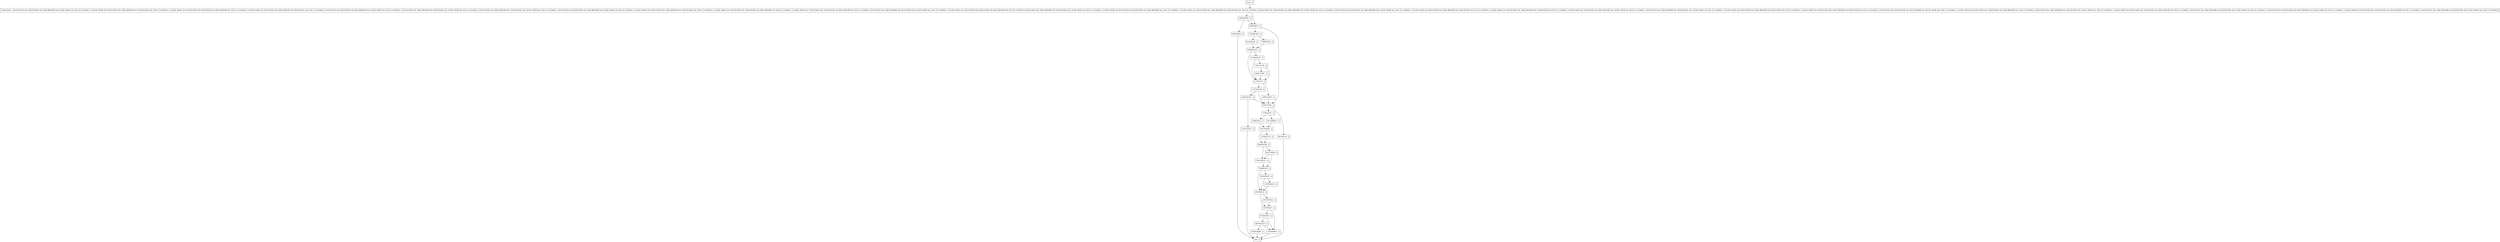 digraph insertEntry1 {
node [shape=record];
1682248438 [label="1682248438 - []"];
2068110607 [label="2068110607 - []"];
234919206 [label="234919206 - []"];
773653476 [label="773653476 - []"];
1282224321 [label="1282224321 - []"];
273281395 [label="273281395 - []"];
621662522 [label="621662522 - []"];
217487371 [label="217487371 - []"];
276788416 [label="276788416 - []"];
904259788 [label="904259788 - []"];
1887044518 [label="1887044518 - []"];
138683162 [label="138683162 - []"];
2020850325 [label="2020850325 - []"];
1137325228 [label="1137325228 - []"];
1978954815 [label="1978954815 - []"];
1140764417 [label="1140764417 - []"];
2073388821 [label="2073388821 - []"];
1016723312 [label="1016723312 - []"];
1642652391 [label="1642652391 - []"];
1194925230 [label="1194925230 - []"];
892449183 [label="892449183 - []"];
1363015698 [label="1363015698 - []"];
1762901068 [label="1762901068 - []"];
1931593583 [label="1931593583 - []"];
786746139 [label="786746139 - []"];
724808185 [label="724808185 - []"];
470831513 [label="470831513 - []"];
503737160 [label="503737160 - []"];
entry [label="entry - []"];
exit [label="exit - []"];
1179269833 [label="1179269833 - []"];
636374164 [label="636374164 - []"];
706528672 [label="706528672 - []"];
1285131287 [label="1285131287 - []"];
1492018543 [label="1492018543 - [(DUPLICATES && !SEQUENTIAL && MAX_MEMORY && CACHE_MODE && !ENV_IS_LOCKING), (!CACHE_MODE && DUPLICATES && !MAX_MEMORY && !SEQUENTIAL && !ENV_IS_LOCKING), (!CACHE_MODE && !DUPLICATES && SEQUENTIAL && MAX_MEMORY && !ENV_IS_LOCKING), (!CACHE_MODE && DUPLICATES && !MAX_MEMORY && SEQUENTIAL && !ENV_IS_LOCKING), (DUPLICATES && SEQUENTIAL && MAX_MEMORY && CACHE_MODE && ENV_IS_LOCKING), (!DUPLICATES && !MAX_MEMORY && SEQUENTIAL && CACHE_MODE && ENV_IS_LOCKING), (!DUPLICATES && !MAX_MEMORY && !SEQUENTIAL && CACHE_MODE && !ENV_IS_LOCKING), (!DUPLICATES && SEQUENTIAL && MAX_MEMORY && CACHE_MODE && ENV_IS_LOCKING), (!CACHE_MODE && !DUPLICATES && !MAX_MEMORY && !SEQUENTIAL && !ENV_IS_LOCKING), (!CACHE_MODE && !DUPLICATES && !SEQUENTIAL && MAX_MEMORY && !ENV_IS_LOCKING), (!CACHE_MODE && !DUPLICATES && !SEQUENTIAL && MAX_MEMORY && ENV_IS_LOCKING), (DUPLICATES && !MAX_MEMORY && SEQUENTIAL && CACHE_MODE && !ENV_IS_LOCKING), (!CACHE_MODE && !DUPLICATES && SEQUENTIAL && MAX_MEMORY && ENV_IS_LOCKING), (DUPLICATES && !MAX_MEMORY && !SEQUENTIAL && CACHE_MODE && ENV_IS_LOCKING), (!CACHE_MODE && DUPLICATES && SEQUENTIAL && MAX_MEMORY && !ENV_IS_LOCKING), (!CACHE_MODE && !DUPLICATES && !MAX_MEMORY && SEQUENTIAL && !ENV_IS_LOCKING), (DUPLICATES && !SEQUENTIAL && MAX_MEMORY && CACHE_MODE && ENV_IS_LOCKING), (DUPLICATES && SEQUENTIAL && MAX_MEMORY && CACHE_MODE && !ENV_IS_LOCKING), (!CACHE_MODE && DUPLICATES && !MAX_MEMORY && !SEQUENTIAL && ENV_IS_LOCKING), (!CACHE_MODE && !DUPLICATES && !MAX_MEMORY && !SEQUENTIAL && ENV_IS_LOCKING), (!DUPLICATES && SEQUENTIAL && MAX_MEMORY && CACHE_MODE && !ENV_IS_LOCKING), (!DUPLICATES && !MAX_MEMORY && !SEQUENTIAL && CACHE_MODE && ENV_IS_LOCKING), (!CACHE_MODE && DUPLICATES && !MAX_MEMORY && SEQUENTIAL && ENV_IS_LOCKING), (!CACHE_MODE && !DUPLICATES && !MAX_MEMORY && SEQUENTIAL && ENV_IS_LOCKING), (!DUPLICATES && !SEQUENTIAL && MAX_MEMORY && CACHE_MODE && !ENV_IS_LOCKING), (!CACHE_MODE && DUPLICATES && !SEQUENTIAL && MAX_MEMORY && !ENV_IS_LOCKING), (DUPLICATES && !MAX_MEMORY && !SEQUENTIAL && CACHE_MODE && !ENV_IS_LOCKING), (!CACHE_MODE && DUPLICATES && SEQUENTIAL && MAX_MEMORY && ENV_IS_LOCKING), (DUPLICATES && !MAX_MEMORY && SEQUENTIAL && CACHE_MODE && ENV_IS_LOCKING), (!DUPLICATES && !SEQUENTIAL && MAX_MEMORY && CACHE_MODE && ENV_IS_LOCKING), (!CACHE_MODE && DUPLICATES && !SEQUENTIAL && MAX_MEMORY && ENV_IS_LOCKING), (!DUPLICATES && !MAX_MEMORY && SEQUENTIAL && CACHE_MODE && !ENV_IS_LOCKING)]"];
799987992 [label="799987992 - []"];
2071679912 [label="2071679912 - []"];
822774940 [label="822774940 - []"];
entry;
exit;
1682248438 -> 234919206;
1682248438 -> 706528672;
2068110607 -> 217487371;
234919206 -> exit;
773653476 -> 138683162;
773653476 -> 2073388821;
1282224321 -> 724808185;
273281395 -> 1179269833;
273281395 -> 1887044518;
621662522 -> 2020850325;
217487371 -> 1285131287;
217487371 -> 1137325228;
276788416 -> 2071679912;
276788416 -> 1140764417;
904259788 -> 1282224321;
904259788 -> 822774940;
1887044518 -> 1363015698;
1887044518 -> 1179269833;
138683162 -> 1931593583;
2020850325 -> 1194925230;
2020850325 -> 217487371;
1137325228 -> 1642652391;
1137325228 -> 636374164;
1978954815 -> 276788416;
1140764417 -> 1179269833;
1140764417 -> 273281395;
2073388821 -> 1931593583;
1016723312 -> exit;
1642652391 -> 1016723312;
1642652391 -> 636374164;
1194925230 -> 217487371;
1194925230 -> 503737160;
892449183 -> 276788416;
892449183 -> 1978954815;
1363015698 -> exit;
1762901068 -> 621662522;
1762901068 -> 799987992;
1931593583 -> 470831513;
1931593583 -> 904259788;
786746139 -> exit;
724808185 -> 892449183;
724808185 -> 276788416;
470831513 -> 904259788;
503737160 -> 2068110607;
503737160 -> 217487371;
entry -> 1492018543;
1179269833 -> exit;
636374164 -> 786746139;
636374164 -> 773653476;
706528672 -> 1762901068;
706528672 -> 636374164;
1285131287 -> 636374164;
1492018543 -> 1682248438;
1492018543 -> 706528672;
799987992 -> 2020850325;
2071679912 -> 1140764417;
822774940 -> 724808185;
822774940 -> 1282224321;
}
